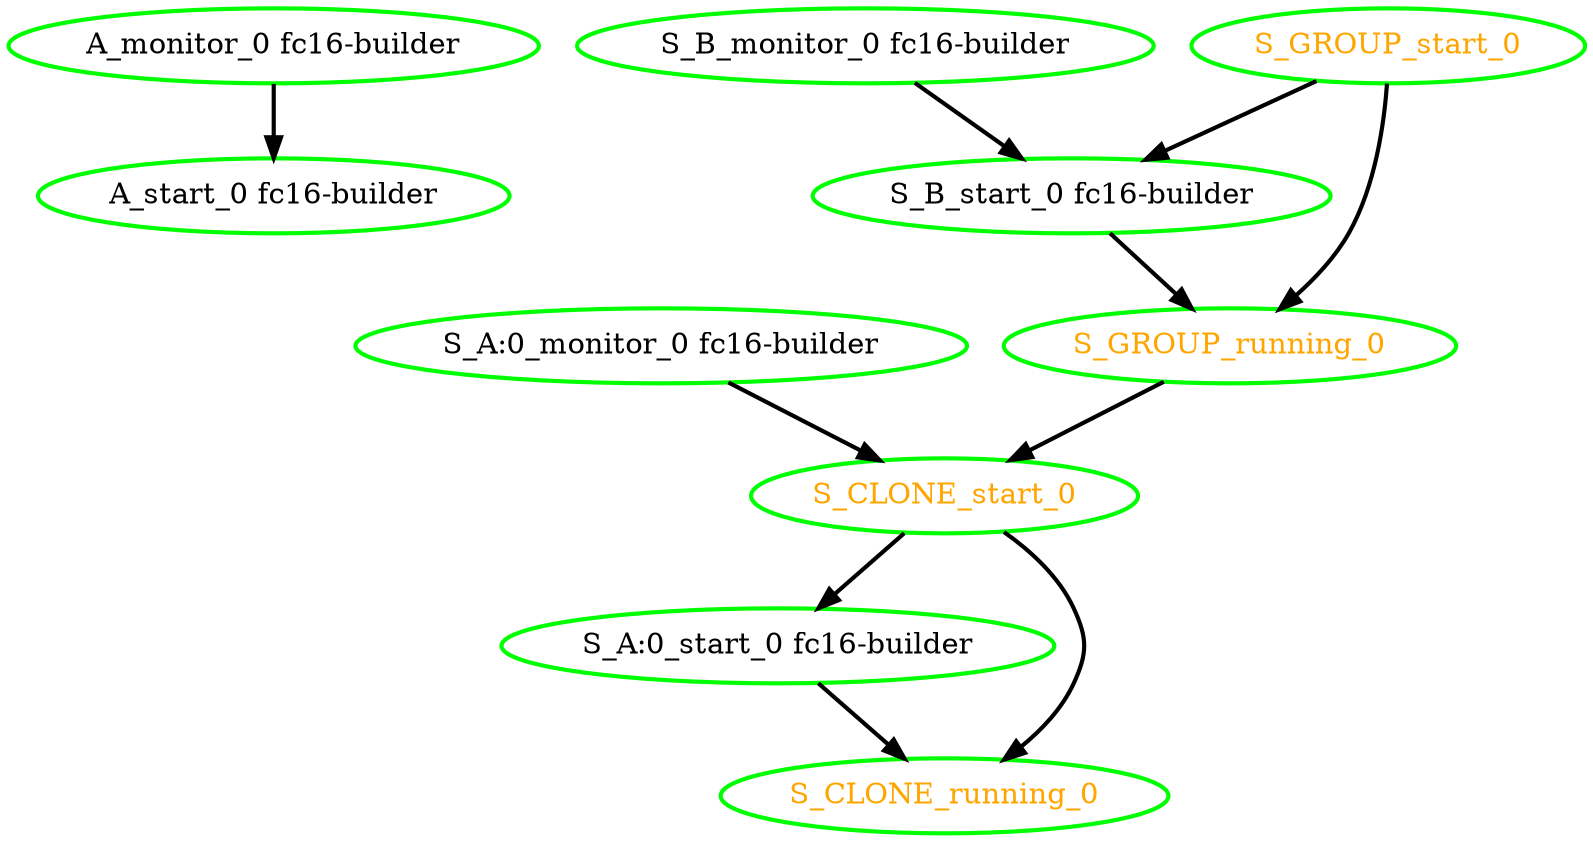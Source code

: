  digraph "g" {
"A_monitor_0 fc16-builder" -> "A_start_0 fc16-builder" [ style = bold]
"A_monitor_0 fc16-builder" [ style=bold color="green" fontcolor="black"]
"A_start_0 fc16-builder" [ style=bold color="green" fontcolor="black"]
"S_A:0_monitor_0 fc16-builder" -> "S_CLONE_start_0" [ style = bold]
"S_A:0_monitor_0 fc16-builder" [ style=bold color="green" fontcolor="black"]
"S_A:0_start_0 fc16-builder" -> "S_CLONE_running_0" [ style = bold]
"S_A:0_start_0 fc16-builder" [ style=bold color="green" fontcolor="black"]
"S_B_monitor_0 fc16-builder" -> "S_B_start_0 fc16-builder" [ style = bold]
"S_B_monitor_0 fc16-builder" [ style=bold color="green" fontcolor="black"]
"S_B_start_0 fc16-builder" -> "S_GROUP_running_0" [ style = bold]
"S_B_start_0 fc16-builder" [ style=bold color="green" fontcolor="black"]
"S_CLONE_running_0" [ style=bold color="green" fontcolor="orange"]
"S_CLONE_start_0" -> "S_A:0_start_0 fc16-builder" [ style = bold]
"S_CLONE_start_0" -> "S_CLONE_running_0" [ style = bold]
"S_CLONE_start_0" [ style=bold color="green" fontcolor="orange"]
"S_GROUP_running_0" -> "S_CLONE_start_0" [ style = bold]
"S_GROUP_running_0" [ style=bold color="green" fontcolor="orange"]
"S_GROUP_start_0" -> "S_B_start_0 fc16-builder" [ style = bold]
"S_GROUP_start_0" -> "S_GROUP_running_0" [ style = bold]
"S_GROUP_start_0" [ style=bold color="green" fontcolor="orange"]
}
